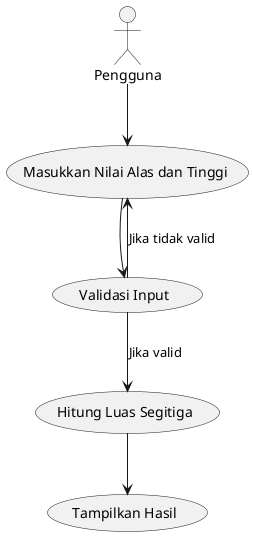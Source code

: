 @startuml HitungLuasSegitiga
actor Pengguna as User

usecase UC1 as "Masukkan Nilai Alas dan Tinggi"
usecase UC2 as "Validasi Input"
usecase UC3 as "Hitung Luas Segitiga"
usecase UC4 as "Tampilkan Hasil"

User --> UC1
UC1 --> UC2
UC2 --> UC3 : Jika valid
UC2 --> UC1 : Jika tidak valid
UC3 --> UC4
@enduml